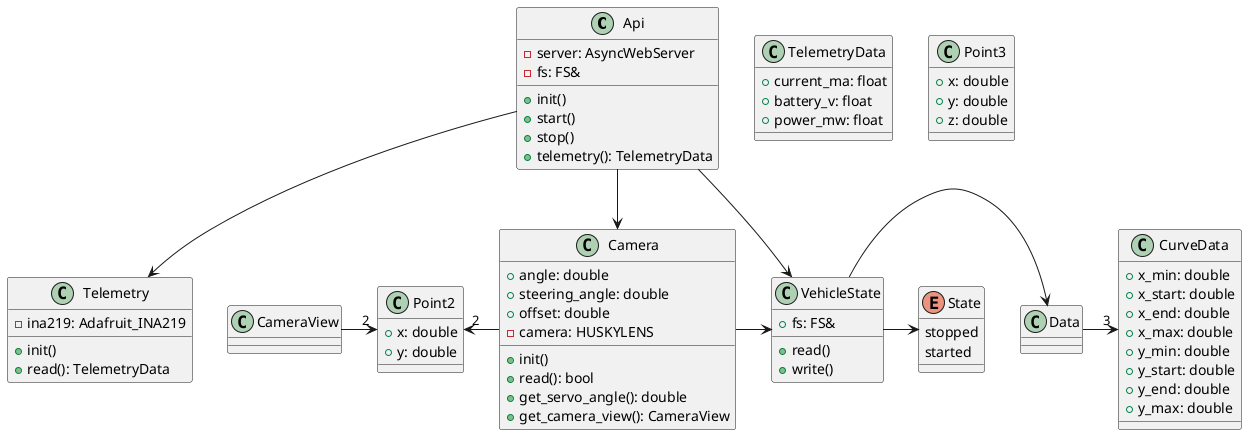@startuml
class Api {
    -server: AsyncWebServer
    -fs: FS&

    +init()
    +start()
    +stop()
    +telemetry(): TelemetryData
}

Api -down-> VehicleState
Api -down-> Telemetry
Api -down-> Camera

enum State {
    stopped
    started
}

class CurveData {
    +x_min: double
    +x_start: double
    +x_end: double
    +x_max: double
    +y_min: double
    +y_start: double
    +y_end: double
    +y_max: double
}

class Data {}

Data ->"3" CurveData

class TelemetryData {
    +current_ma: float
    +battery_v: float
    +power_mw: float
}

class VehicleState {
    +fs: FS&

    +read()
    +write()
}

VehicleState -> State
VehicleState -> Data

class Telemetry {
    -ina219: Adafruit_INA219

    +init()
    +read(): TelemetryData
}

class Point3 {
    +x: double
    +y: double
    +z: double
}

class Point2 {
    +x: double
    +y: double
}

class CameraView {}

CameraView ->"2" Point2

class Camera {
    +angle: double
    +steering_angle: double
    +offset: double
    -camera: HUSKYLENS

    +init()
    +read(): bool
    +get_servo_angle(): double
    +get_camera_view(): CameraView
}

Camera -> VehicleState
Camera -left->"2" Point2
@enduml